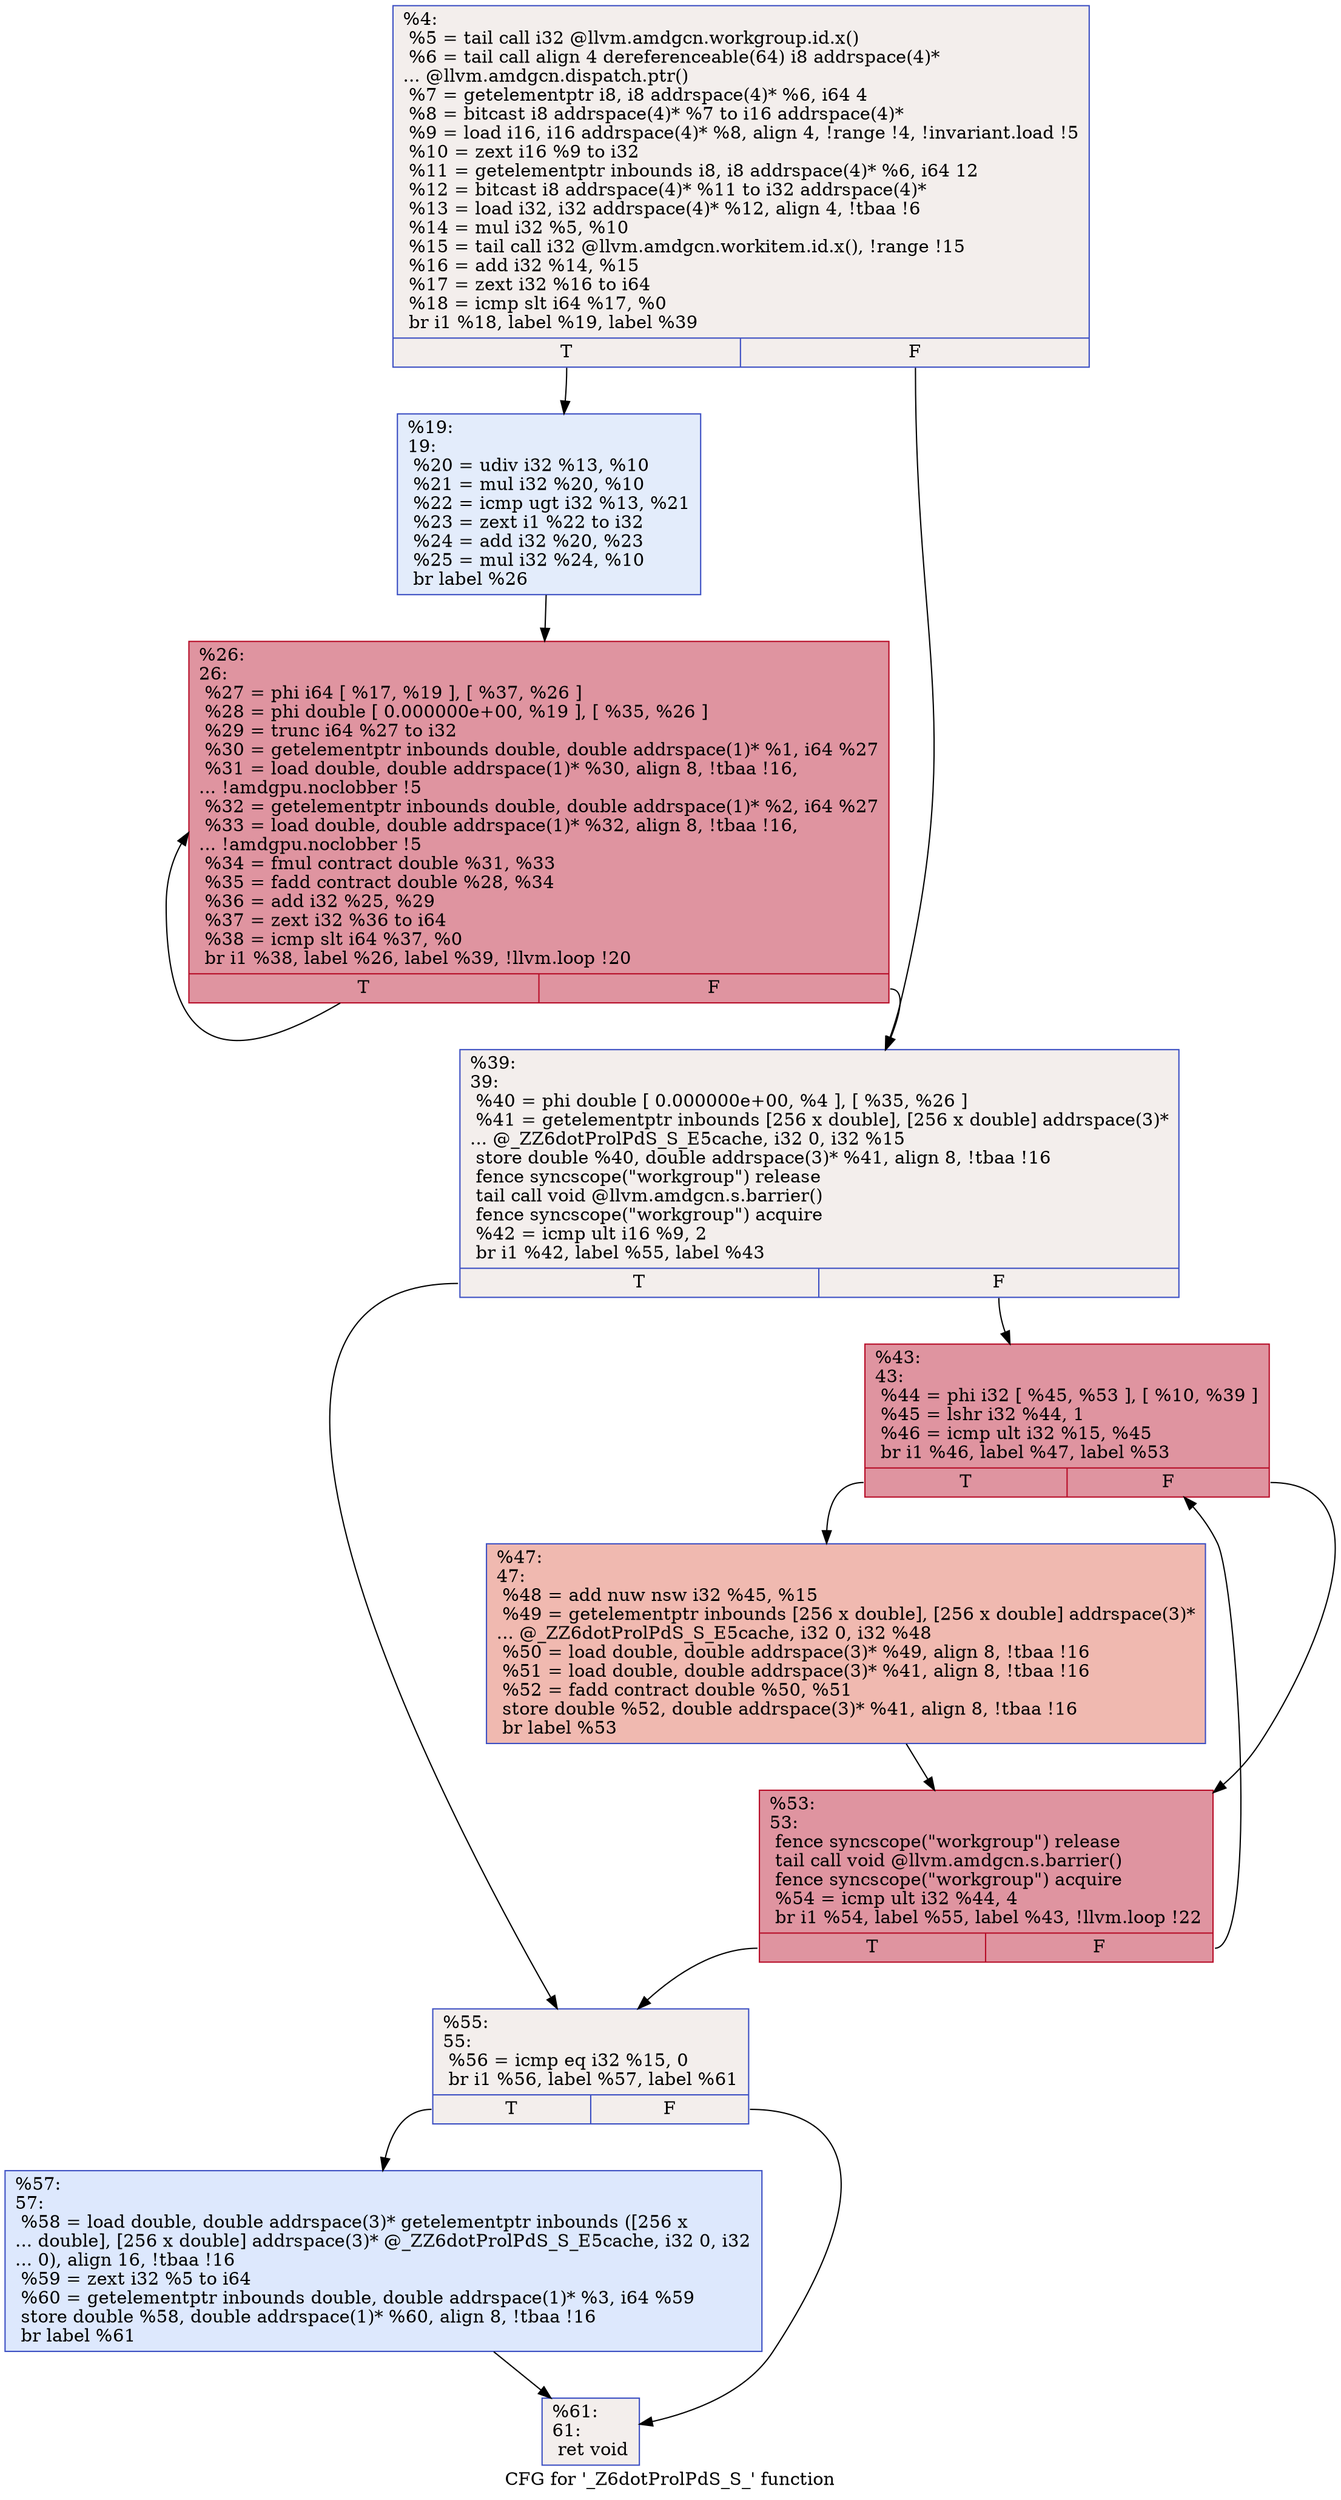 digraph "CFG for '_Z6dotProlPdS_S_' function" {
	label="CFG for '_Z6dotProlPdS_S_' function";

	Node0x515f8f0 [shape=record,color="#3d50c3ff", style=filled, fillcolor="#e3d9d370",label="{%4:\l  %5 = tail call i32 @llvm.amdgcn.workgroup.id.x()\l  %6 = tail call align 4 dereferenceable(64) i8 addrspace(4)*\l... @llvm.amdgcn.dispatch.ptr()\l  %7 = getelementptr i8, i8 addrspace(4)* %6, i64 4\l  %8 = bitcast i8 addrspace(4)* %7 to i16 addrspace(4)*\l  %9 = load i16, i16 addrspace(4)* %8, align 4, !range !4, !invariant.load !5\l  %10 = zext i16 %9 to i32\l  %11 = getelementptr inbounds i8, i8 addrspace(4)* %6, i64 12\l  %12 = bitcast i8 addrspace(4)* %11 to i32 addrspace(4)*\l  %13 = load i32, i32 addrspace(4)* %12, align 4, !tbaa !6\l  %14 = mul i32 %5, %10\l  %15 = tail call i32 @llvm.amdgcn.workitem.id.x(), !range !15\l  %16 = add i32 %14, %15\l  %17 = zext i32 %16 to i64\l  %18 = icmp slt i64 %17, %0\l  br i1 %18, label %19, label %39\l|{<s0>T|<s1>F}}"];
	Node0x515f8f0:s0 -> Node0x5161c00;
	Node0x515f8f0:s1 -> Node0x5161c90;
	Node0x5161c00 [shape=record,color="#3d50c3ff", style=filled, fillcolor="#bfd3f670",label="{%19:\l19:                                               \l  %20 = udiv i32 %13, %10\l  %21 = mul i32 %20, %10\l  %22 = icmp ugt i32 %13, %21\l  %23 = zext i1 %22 to i32\l  %24 = add i32 %20, %23\l  %25 = mul i32 %24, %10\l  br label %26\l}"];
	Node0x5161c00 -> Node0x5162110;
	Node0x5162110 [shape=record,color="#b70d28ff", style=filled, fillcolor="#b70d2870",label="{%26:\l26:                                               \l  %27 = phi i64 [ %17, %19 ], [ %37, %26 ]\l  %28 = phi double [ 0.000000e+00, %19 ], [ %35, %26 ]\l  %29 = trunc i64 %27 to i32\l  %30 = getelementptr inbounds double, double addrspace(1)* %1, i64 %27\l  %31 = load double, double addrspace(1)* %30, align 8, !tbaa !16,\l... !amdgpu.noclobber !5\l  %32 = getelementptr inbounds double, double addrspace(1)* %2, i64 %27\l  %33 = load double, double addrspace(1)* %32, align 8, !tbaa !16,\l... !amdgpu.noclobber !5\l  %34 = fmul contract double %31, %33\l  %35 = fadd contract double %28, %34\l  %36 = add i32 %25, %29\l  %37 = zext i32 %36 to i64\l  %38 = icmp slt i64 %37, %0\l  br i1 %38, label %26, label %39, !llvm.loop !20\l|{<s0>T|<s1>F}}"];
	Node0x5162110:s0 -> Node0x5162110;
	Node0x5162110:s1 -> Node0x5161c90;
	Node0x5161c90 [shape=record,color="#3d50c3ff", style=filled, fillcolor="#e3d9d370",label="{%39:\l39:                                               \l  %40 = phi double [ 0.000000e+00, %4 ], [ %35, %26 ]\l  %41 = getelementptr inbounds [256 x double], [256 x double] addrspace(3)*\l... @_ZZ6dotProlPdS_S_E5cache, i32 0, i32 %15\l  store double %40, double addrspace(3)* %41, align 8, !tbaa !16\l  fence syncscope(\"workgroup\") release\l  tail call void @llvm.amdgcn.s.barrier()\l  fence syncscope(\"workgroup\") acquire\l  %42 = icmp ult i16 %9, 2\l  br i1 %42, label %55, label %43\l|{<s0>T|<s1>F}}"];
	Node0x5161c90:s0 -> Node0x5164950;
	Node0x5161c90:s1 -> Node0x51649a0;
	Node0x51649a0 [shape=record,color="#b70d28ff", style=filled, fillcolor="#b70d2870",label="{%43:\l43:                                               \l  %44 = phi i32 [ %45, %53 ], [ %10, %39 ]\l  %45 = lshr i32 %44, 1\l  %46 = icmp ult i32 %15, %45\l  br i1 %46, label %47, label %53\l|{<s0>T|<s1>F}}"];
	Node0x51649a0:s0 -> Node0x5164da0;
	Node0x51649a0:s1 -> Node0x5164b10;
	Node0x5164da0 [shape=record,color="#3d50c3ff", style=filled, fillcolor="#de614d70",label="{%47:\l47:                                               \l  %48 = add nuw nsw i32 %45, %15\l  %49 = getelementptr inbounds [256 x double], [256 x double] addrspace(3)*\l... @_ZZ6dotProlPdS_S_E5cache, i32 0, i32 %48\l  %50 = load double, double addrspace(3)* %49, align 8, !tbaa !16\l  %51 = load double, double addrspace(3)* %41, align 8, !tbaa !16\l  %52 = fadd contract double %50, %51\l  store double %52, double addrspace(3)* %41, align 8, !tbaa !16\l  br label %53\l}"];
	Node0x5164da0 -> Node0x5164b10;
	Node0x5164b10 [shape=record,color="#b70d28ff", style=filled, fillcolor="#b70d2870",label="{%53:\l53:                                               \l  fence syncscope(\"workgroup\") release\l  tail call void @llvm.amdgcn.s.barrier()\l  fence syncscope(\"workgroup\") acquire\l  %54 = icmp ult i32 %44, 4\l  br i1 %54, label %55, label %43, !llvm.loop !22\l|{<s0>T|<s1>F}}"];
	Node0x5164b10:s0 -> Node0x5164950;
	Node0x5164b10:s1 -> Node0x51649a0;
	Node0x5164950 [shape=record,color="#3d50c3ff", style=filled, fillcolor="#e3d9d370",label="{%55:\l55:                                               \l  %56 = icmp eq i32 %15, 0\l  br i1 %56, label %57, label %61\l|{<s0>T|<s1>F}}"];
	Node0x5164950:s0 -> Node0x51656a0;
	Node0x5164950:s1 -> Node0x51656f0;
	Node0x51656a0 [shape=record,color="#3d50c3ff", style=filled, fillcolor="#b2ccfb70",label="{%57:\l57:                                               \l  %58 = load double, double addrspace(3)* getelementptr inbounds ([256 x\l... double], [256 x double] addrspace(3)* @_ZZ6dotProlPdS_S_E5cache, i32 0, i32\l... 0), align 16, !tbaa !16\l  %59 = zext i32 %5 to i64\l  %60 = getelementptr inbounds double, double addrspace(1)* %3, i64 %59\l  store double %58, double addrspace(1)* %60, align 8, !tbaa !16\l  br label %61\l}"];
	Node0x51656a0 -> Node0x51656f0;
	Node0x51656f0 [shape=record,color="#3d50c3ff", style=filled, fillcolor="#e3d9d370",label="{%61:\l61:                                               \l  ret void\l}"];
}
